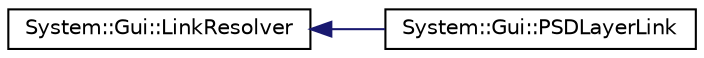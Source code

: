 digraph G
{
  edge [fontname="Helvetica",fontsize="10",labelfontname="Helvetica",labelfontsize="10"];
  node [fontname="Helvetica",fontsize="10",shape=record];
  rankdir="LR";
  Node1 [label="System::Gui::LinkResolver",height=0.2,width=0.4,color="black", fillcolor="white", style="filled",URL="$class_system_1_1_gui_1_1_link_resolver.html"];
  Node1 -> Node2 [dir="back",color="midnightblue",fontsize="10",style="solid",fontname="Helvetica"];
  Node2 [label="System::Gui::PSDLayerLink",height=0.2,width=0.4,color="black", fillcolor="white", style="filled",URL="$class_system_1_1_gui_1_1_p_s_d_layer_link.html"];
}
